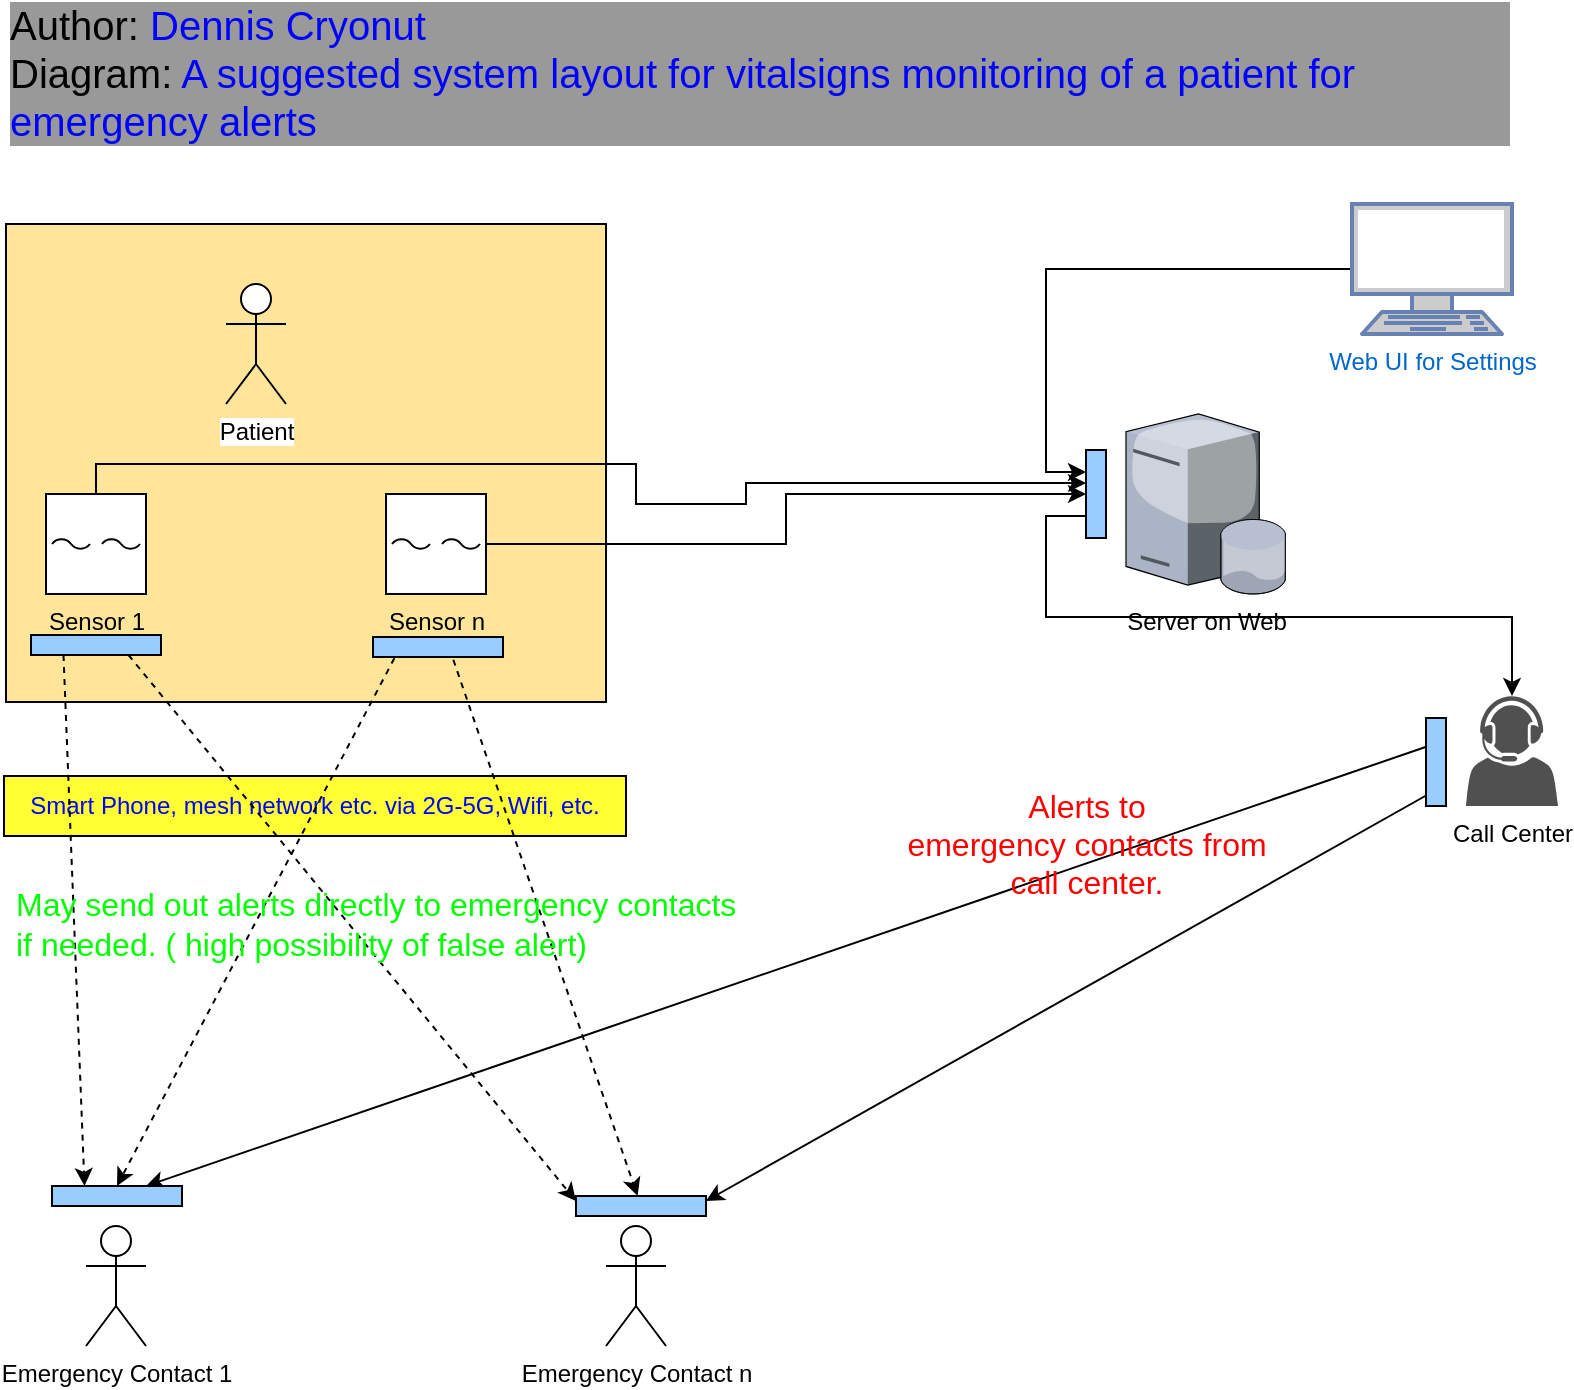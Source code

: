 <mxfile version="10.6.3" type="device"><diagram id="2KpycwUR1FHroqjddUs5" name="Page-1"><mxGraphModel dx="1783" dy="510" grid="1" gridSize="10" guides="1" tooltips="1" connect="1" arrows="1" fold="1" page="1" pageScale="1" pageWidth="850" pageHeight="1100" math="0" shadow="0"><root><mxCell id="0"/><mxCell id="1" parent="0"/><mxCell id="MtvQ65xE4-OLLt1wUJ7r-59" value="Smart Phone, mesh network etc. via 2G-5G, Wifi, etc." style="rounded=0;whiteSpace=wrap;html=1;labelBackgroundColor=none;fillColor=#FFFF33;fontColor=#0000FF;" vertex="1" parent="1"><mxGeometry x="-1" y="407" width="311" height="30" as="geometry"/></mxCell><mxCell id="MtvQ65xE4-OLLt1wUJ7r-56" value="" style="rounded=0;whiteSpace=wrap;html=1;labelBackgroundColor=#0000CC;fillColor=#FFE599;fontColor=#0000FF;" vertex="1" parent="1"><mxGeometry y="131" width="300" height="239" as="geometry"/></mxCell><mxCell id="MtvQ65xE4-OLLt1wUJ7r-1" value="Patient" style="shape=umlActor;verticalLabelPosition=bottom;labelBackgroundColor=#ffffff;verticalAlign=top;html=1;outlineConnect=0;" vertex="1" parent="1"><mxGeometry x="110" y="161" width="30" height="60" as="geometry"/></mxCell><mxCell id="MtvQ65xE4-OLLt1wUJ7r-31" style="edgeStyle=orthogonalEdgeStyle;rounded=0;orthogonalLoop=1;jettySize=auto;html=1;strokeColor=#000000;entryX=0;entryY=0.375;entryDx=0;entryDy=0;entryPerimeter=0;" edge="1" parent="1" source="MtvQ65xE4-OLLt1wUJ7r-2" target="MtvQ65xE4-OLLt1wUJ7r-53"><mxGeometry relative="1" as="geometry"><Array as="points"><mxPoint x="45" y="251"/><mxPoint x="315" y="251"/><mxPoint x="315" y="271"/><mxPoint x="370" y="271"/></Array></mxGeometry></mxCell><mxCell id="MtvQ65xE4-OLLt1wUJ7r-2" value="Sensor 1" style="verticalLabelPosition=bottom;align=center;outlineConnect=0;dashed=0;html=1;verticalAlign=top;shape=mxgraph.pid.flow_sensors.ultrasonic;" vertex="1" parent="1"><mxGeometry x="20" y="266" width="50" height="50" as="geometry"/></mxCell><mxCell id="MtvQ65xE4-OLLt1wUJ7r-32" style="edgeStyle=orthogonalEdgeStyle;rounded=0;orthogonalLoop=1;jettySize=auto;html=1;strokeColor=#000000;entryX=0;entryY=0.5;entryDx=0;entryDy=0;" edge="1" parent="1" source="MtvQ65xE4-OLLt1wUJ7r-3" target="MtvQ65xE4-OLLt1wUJ7r-53"><mxGeometry relative="1" as="geometry"/></mxCell><mxCell id="MtvQ65xE4-OLLt1wUJ7r-3" value="Sensor n" style="verticalLabelPosition=bottom;align=center;outlineConnect=0;dashed=0;html=1;verticalAlign=top;shape=mxgraph.pid.flow_sensors.ultrasonic;" vertex="1" parent="1"><mxGeometry x="190" y="266" width="50" height="50" as="geometry"/></mxCell><mxCell id="MtvQ65xE4-OLLt1wUJ7r-34" value="" style="edgeStyle=orthogonalEdgeStyle;rounded=0;orthogonalLoop=1;jettySize=auto;html=1;strokeColor=#000000;exitX=0;exitY=0.75;exitDx=0;exitDy=0;" edge="1" parent="1" source="MtvQ65xE4-OLLt1wUJ7r-53" target="MtvQ65xE4-OLLt1wUJ7r-7"><mxGeometry relative="1" as="geometry"><mxPoint x="720" y="271" as="targetPoint"/></mxGeometry></mxCell><mxCell id="MtvQ65xE4-OLLt1wUJ7r-5" value="Server on Web" style="verticalLabelPosition=bottom;aspect=fixed;html=1;verticalAlign=top;strokeColor=none;align=center;outlineConnect=0;shape=mxgraph.citrix.database_server;" vertex="1" parent="1"><mxGeometry x="560" y="226" width="80" height="90" as="geometry"/></mxCell><mxCell id="MtvQ65xE4-OLLt1wUJ7r-7" value="Call Center" style="shadow=0;dashed=0;html=1;strokeColor=none;fillColor=#505050;labelPosition=center;verticalLabelPosition=bottom;verticalAlign=top;outlineConnect=0;align=center;shape=mxgraph.office.users.call_center_agent;" vertex="1" parent="1"><mxGeometry x="730" y="367" width="46" height="55" as="geometry"/></mxCell><mxCell id="MtvQ65xE4-OLLt1wUJ7r-11" value="Emergency Contact 1" style="shape=umlActor;verticalLabelPosition=bottom;labelBackgroundColor=#ffffff;verticalAlign=top;html=1;outlineConnect=0;" vertex="1" parent="1"><mxGeometry x="40" y="632" width="30" height="60" as="geometry"/></mxCell><mxCell id="MtvQ65xE4-OLLt1wUJ7r-13" value="Emergency Contact n" style="shape=umlActor;verticalLabelPosition=bottom;labelBackgroundColor=#ffffff;verticalAlign=top;html=1;outlineConnect=0;" vertex="1" parent="1"><mxGeometry x="300" y="632" width="30" height="60" as="geometry"/></mxCell><mxCell id="MtvQ65xE4-OLLt1wUJ7r-17" value="" style="endArrow=classic;html=1;dashed=1;strokeColor=#000000;exitX=0.25;exitY=1;exitDx=0;exitDy=0;entryX=0.25;entryY=0;entryDx=0;entryDy=0;" edge="1" parent="1" source="MtvQ65xE4-OLLt1wUJ7r-46" target="MtvQ65xE4-OLLt1wUJ7r-39"><mxGeometry width="50" height="50" relative="1" as="geometry"><mxPoint x="590" y="481" as="sourcePoint"/><mxPoint x="640" y="431" as="targetPoint"/></mxGeometry></mxCell><mxCell id="MtvQ65xE4-OLLt1wUJ7r-18" value="" style="endArrow=classic;html=1;dashed=1;strokeColor=#000000;entryX=0;entryY=0.25;entryDx=0;entryDy=0;exitX=0.75;exitY=1;exitDx=0;exitDy=0;" edge="1" parent="1" source="MtvQ65xE4-OLLt1wUJ7r-46" target="MtvQ65xE4-OLLt1wUJ7r-42"><mxGeometry width="50" height="50" relative="1" as="geometry"><mxPoint x="40" y="321" as="sourcePoint"/><mxPoint x="240" y="496" as="targetPoint"/></mxGeometry></mxCell><mxCell id="MtvQ65xE4-OLLt1wUJ7r-19" value="" style="endArrow=classic;html=1;dashed=1;strokeColor=#000000;entryX=0.5;entryY=0;entryDx=0;entryDy=0;exitX=0.25;exitY=0;exitDx=0;exitDy=0;" edge="1" parent="1" source="MtvQ65xE4-OLLt1wUJ7r-41" target="MtvQ65xE4-OLLt1wUJ7r-39"><mxGeometry width="50" height="50" relative="1" as="geometry"><mxPoint x="55" y="326" as="sourcePoint"/><mxPoint x="65" y="491" as="targetPoint"/></mxGeometry></mxCell><mxCell id="MtvQ65xE4-OLLt1wUJ7r-20" value="" style="endArrow=classic;html=1;dashed=1;strokeColor=#000000;exitX=0.618;exitY=1.139;exitDx=0;exitDy=0;exitPerimeter=0;" edge="1" parent="1" source="MtvQ65xE4-OLLt1wUJ7r-41" target="MtvQ65xE4-OLLt1wUJ7r-42"><mxGeometry width="50" height="50" relative="1" as="geometry"><mxPoint x="156" y="676" as="sourcePoint"/><mxPoint x="325" y="491" as="targetPoint"/></mxGeometry></mxCell><mxCell id="MtvQ65xE4-OLLt1wUJ7r-22" value="" style="endArrow=classic;html=1;strokeColor=#000000;entryX=1;entryY=0.25;entryDx=0;entryDy=0;exitX=0.05;exitY=0.875;exitDx=0;exitDy=0;exitPerimeter=0;" edge="1" parent="1" source="MtvQ65xE4-OLLt1wUJ7r-54" target="MtvQ65xE4-OLLt1wUJ7r-42"><mxGeometry width="50" height="50" relative="1" as="geometry"><mxPoint x="760" y="321" as="sourcePoint"/><mxPoint x="690" y="431" as="targetPoint"/></mxGeometry></mxCell><mxCell id="MtvQ65xE4-OLLt1wUJ7r-23" value="" style="endArrow=classic;html=1;strokeColor=#000000;exitX=1;exitY=0.25;exitDx=0;exitDy=0;" edge="1" parent="1" source="MtvQ65xE4-OLLt1wUJ7r-54" target="MtvQ65xE4-OLLt1wUJ7r-39"><mxGeometry width="50" height="50" relative="1" as="geometry"><mxPoint x="770" y="331" as="sourcePoint"/><mxPoint x="340" y="511" as="targetPoint"/></mxGeometry></mxCell><mxCell id="MtvQ65xE4-OLLt1wUJ7r-27" value="&lt;div style=&quot;font-size: 16px&quot;&gt;&lt;font style=&quot;font-size: 16px&quot; color=&quot;#00FF00&quot;&gt;May send out alerts directly to emergency contacts if needed. ( high possibility of false alert)&lt;br&gt;&lt;/font&gt;&lt;/div&gt;" style="text;html=1;strokeColor=none;fillColor=none;align=left;verticalAlign=middle;whiteSpace=wrap;rounded=0;" vertex="1" parent="1"><mxGeometry x="3" y="447" width="367" height="67" as="geometry"/></mxCell><mxCell id="MtvQ65xE4-OLLt1wUJ7r-35" value="&lt;div style=&quot;font-size: 16px&quot;&gt;&lt;font style=&quot;font-size: 16px&quot; color=&quot;#FF0000&quot;&gt;Alerts to &lt;br&gt;&lt;/font&gt;&lt;/div&gt;&lt;div style=&quot;font-size: 16px&quot;&gt;&lt;font style=&quot;font-size: 16px&quot; color=&quot;#FF0000&quot;&gt;emergency contacts from call center.&lt;br&gt;&lt;/font&gt;&lt;/div&gt;" style="text;html=1;strokeColor=none;fillColor=none;align=center;verticalAlign=middle;whiteSpace=wrap;rounded=0;" vertex="1" parent="1"><mxGeometry x="446.5" y="421" width="187" height="40" as="geometry"/></mxCell><mxCell id="MtvQ65xE4-OLLt1wUJ7r-58" style="edgeStyle=orthogonalEdgeStyle;rounded=0;orthogonalLoop=1;jettySize=auto;html=1;entryX=0;entryY=0.25;entryDx=0;entryDy=0;strokeColor=#000000;fontColor=#0000FF;" edge="1" parent="1" source="MtvQ65xE4-OLLt1wUJ7r-36" target="MtvQ65xE4-OLLt1wUJ7r-53"><mxGeometry relative="1" as="geometry"/></mxCell><mxCell id="MtvQ65xE4-OLLt1wUJ7r-36" value="Web UI for Settings" style="fontColor=#0066CC;verticalAlign=top;verticalLabelPosition=bottom;labelPosition=center;align=center;html=1;outlineConnect=0;fillColor=#CCCCCC;strokeColor=#6881B3;gradientColor=none;gradientDirection=north;strokeWidth=2;shape=mxgraph.networks.terminal;" vertex="1" parent="1"><mxGeometry x="673" y="121" width="80" height="65" as="geometry"/></mxCell><mxCell id="MtvQ65xE4-OLLt1wUJ7r-39" value="" style="rounded=0;whiteSpace=wrap;html=1;fontColor=#0000FF;labelBackgroundColor=#0000CC;fillColor=#99CCFF;" vertex="1" parent="1"><mxGeometry x="23" y="612" width="65" height="10" as="geometry"/></mxCell><mxCell id="MtvQ65xE4-OLLt1wUJ7r-41" value="" style="rounded=0;whiteSpace=wrap;html=1;fontColor=#0000FF;labelBackgroundColor=#0000CC;fillColor=#99CCFF;" vertex="1" parent="1"><mxGeometry x="183.5" y="337.5" width="65" height="10" as="geometry"/></mxCell><mxCell id="MtvQ65xE4-OLLt1wUJ7r-42" value="" style="rounded=0;whiteSpace=wrap;html=1;fontColor=#0000FF;labelBackgroundColor=#0000CC;fillColor=#99CCFF;" vertex="1" parent="1"><mxGeometry x="285" y="617" width="65" height="10" as="geometry"/></mxCell><mxCell id="MtvQ65xE4-OLLt1wUJ7r-46" value="" style="rounded=0;whiteSpace=wrap;html=1;fontColor=#0000FF;labelBackgroundColor=#0000CC;fillColor=#99CCFF;" vertex="1" parent="1"><mxGeometry x="12.5" y="336.5" width="65" height="10" as="geometry"/></mxCell><mxCell id="MtvQ65xE4-OLLt1wUJ7r-53" value="" style="rounded=0;whiteSpace=wrap;html=1;fontColor=#0000FF;labelBackgroundColor=#0000CC;fillColor=#99CCFF;" vertex="1" parent="1"><mxGeometry x="540" y="244" width="10" height="44" as="geometry"/></mxCell><mxCell id="MtvQ65xE4-OLLt1wUJ7r-54" value="" style="rounded=0;whiteSpace=wrap;html=1;fontColor=#0000FF;labelBackgroundColor=#0000CC;fillColor=#99CCFF;" vertex="1" parent="1"><mxGeometry x="710" y="378" width="10" height="44" as="geometry"/></mxCell><mxCell id="MtvQ65xE4-OLLt1wUJ7r-61" value="&lt;div&gt;&lt;font style=&quot;font-size: 20px&quot; color=&quot;#000000&quot;&gt;Author:&lt;/font&gt; Dennis Cryonut&lt;font color=&quot;#000000&quot;&gt;&lt;br&gt;&lt;/font&gt;&lt;/div&gt;&lt;div&gt;&lt;font color=&quot;#000000&quot;&gt;Diagram:&lt;/font&gt; A suggested system layout for vitalsigns monitoring of a patient for emergency alerts&lt;br&gt;&lt;/div&gt;" style="text;html=1;strokeColor=none;fillColor=none;align=left;verticalAlign=middle;whiteSpace=wrap;rounded=0;labelBackgroundColor=#999999;fontColor=#0000FF;fontSize=20;" vertex="1" parent="1"><mxGeometry y="20" width="752" height="70" as="geometry"/></mxCell></root></mxGraphModel></diagram></mxfile>